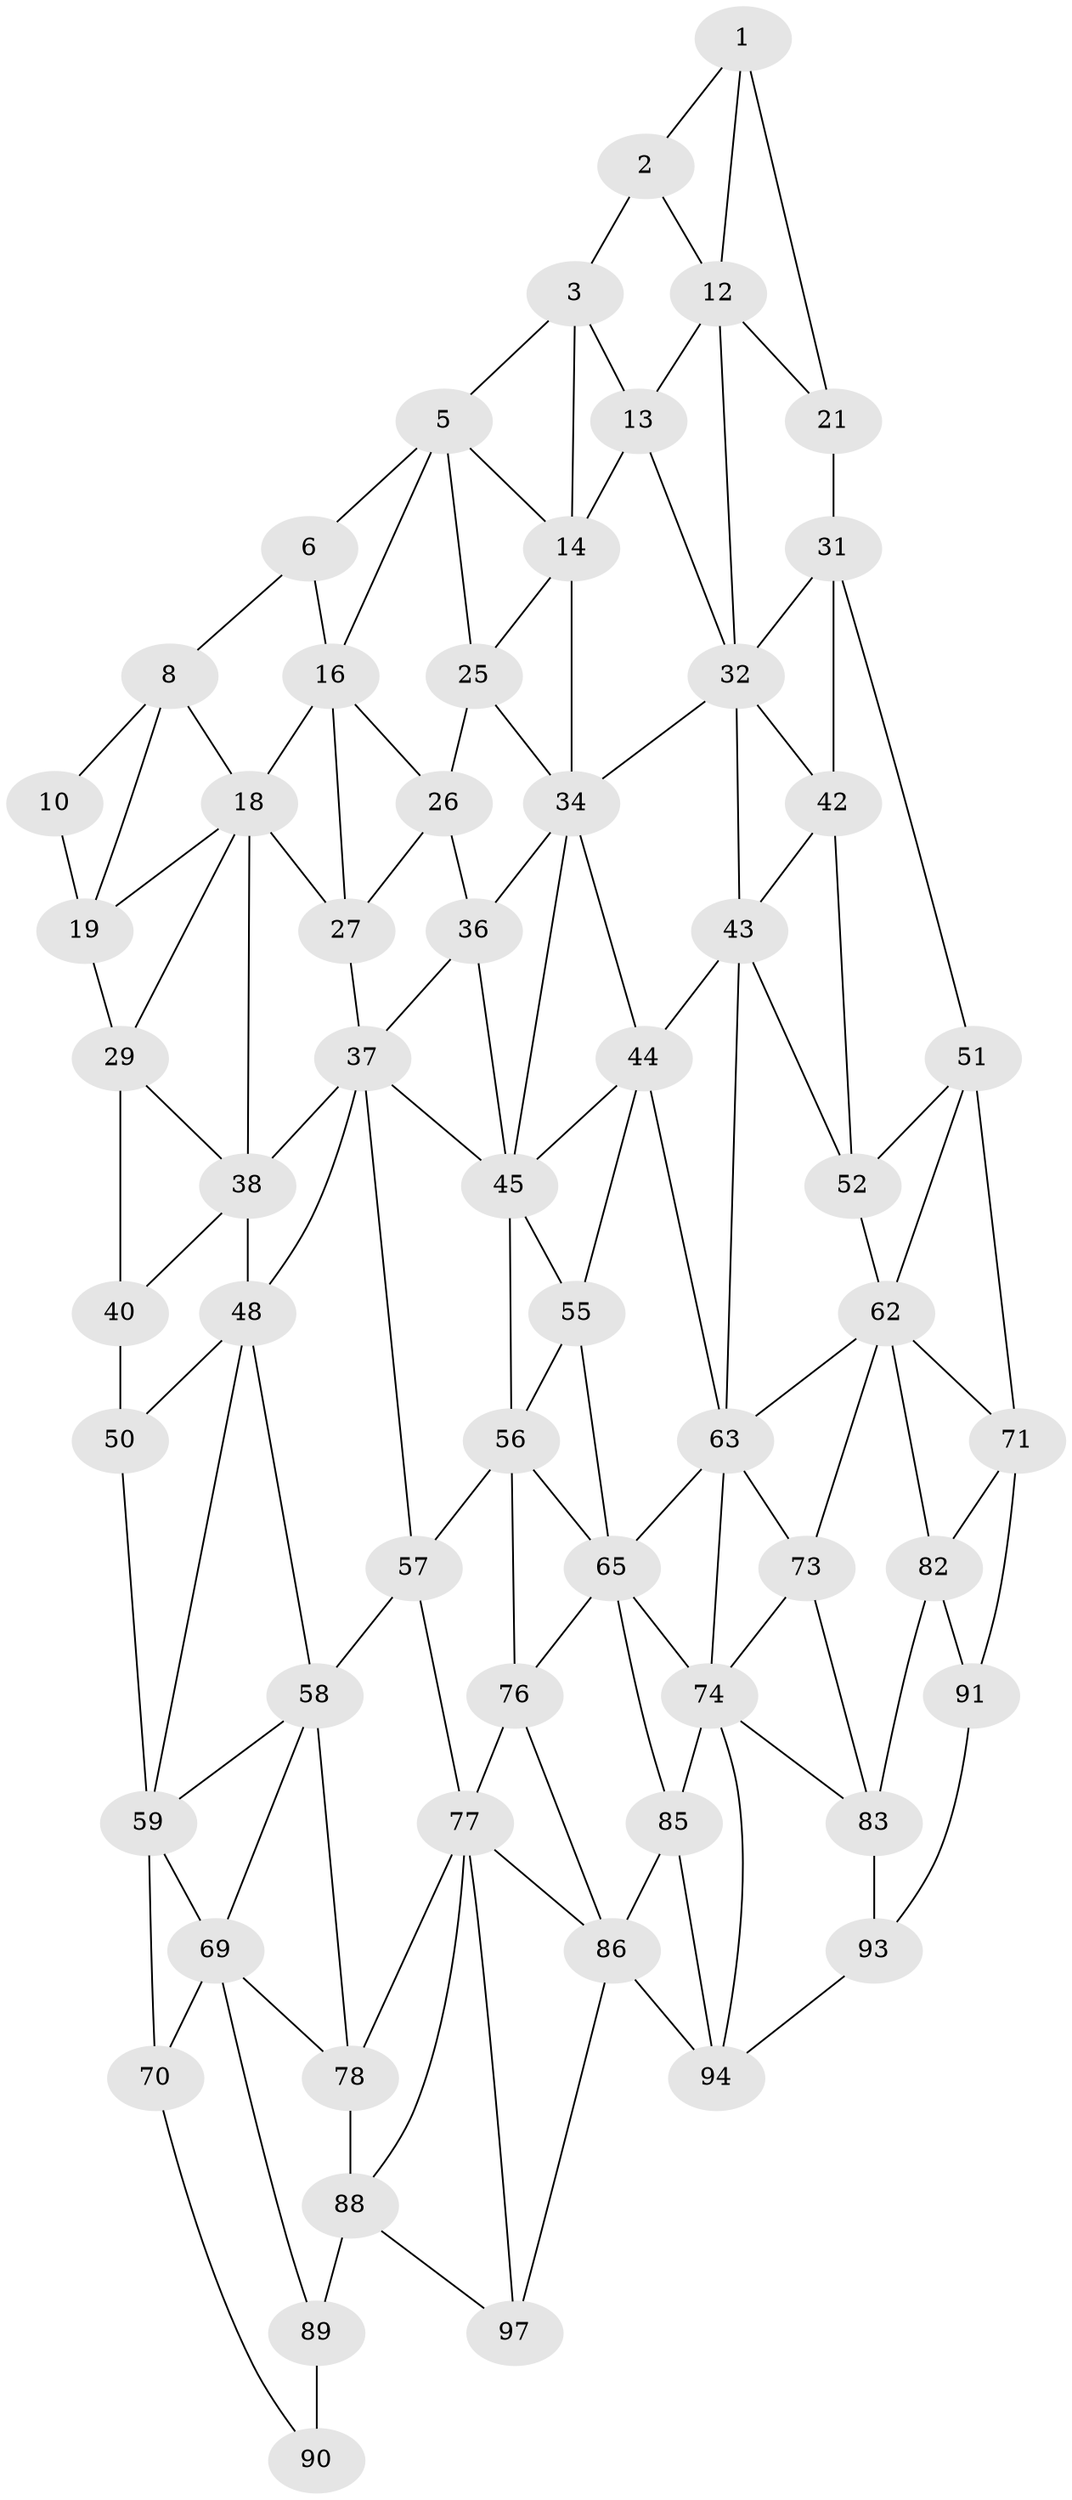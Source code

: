 // original degree distribution, {2: 0.04, 3: 0.32, 4: 0.64}
// Generated by graph-tools (version 1.1) at 2025/38/02/21/25 10:38:57]
// undirected, 60 vertices, 129 edges
graph export_dot {
graph [start="1"]
  node [color=gray90,style=filled];
  1 [super="+11"];
  2;
  3 [super="+4"];
  5 [super="+15"];
  6 [super="+7"];
  8 [super="+9"];
  10;
  12 [super="+22"];
  13 [super="+23"];
  14 [super="+24"];
  16 [super="+17"];
  18 [super="+28"];
  19 [super="+20"];
  21;
  25;
  26;
  27;
  29 [super="+30"];
  31 [super="+41"];
  32 [super="+33"];
  34 [super="+35"];
  36;
  37 [super="+47"];
  38 [super="+39"];
  40;
  42;
  43 [super="+53"];
  44 [super="+54"];
  45 [super="+46"];
  48 [super="+49"];
  50;
  51 [super="+61"];
  52;
  55;
  56 [super="+66"];
  57 [super="+67"];
  58 [super="+68"];
  59 [super="+60"];
  62 [super="+72"];
  63 [super="+64"];
  65 [super="+75"];
  69 [super="+79"];
  70 [super="+80"];
  71 [super="+81"];
  73;
  74 [super="+84"];
  76;
  77 [super="+87"];
  78;
  82;
  83;
  85;
  86 [super="+96"];
  88 [super="+98"];
  89 [super="+99"];
  90 [super="+100"];
  91 [super="+92"];
  93;
  94 [super="+95"];
  97;
  1 -- 2;
  1 -- 12;
  1 -- 21;
  2 -- 12;
  2 -- 3;
  3 -- 13;
  3 -- 5;
  3 -- 14;
  5 -- 6;
  5 -- 16;
  5 -- 25;
  5 -- 14;
  6 -- 16 [weight=2];
  6 -- 8;
  8 -- 18;
  8 -- 10;
  8 -- 19;
  10 -- 19;
  12 -- 13 [weight=2];
  12 -- 32;
  12 -- 21;
  13 -- 14 [weight=2];
  13 -- 32;
  14 -- 25;
  14 -- 34;
  16 -- 26;
  16 -- 18;
  16 -- 27;
  18 -- 19;
  18 -- 27;
  18 -- 29;
  18 -- 38;
  19 -- 29 [weight=2];
  21 -- 31;
  25 -- 26;
  25 -- 34;
  26 -- 36;
  26 -- 27;
  27 -- 37;
  29 -- 40;
  29 -- 38;
  31 -- 32;
  31 -- 42;
  31 -- 51;
  32 -- 42;
  32 -- 34;
  32 -- 43;
  34 -- 44;
  34 -- 36;
  34 -- 45;
  36 -- 37;
  36 -- 45;
  37 -- 38;
  37 -- 48;
  37 -- 57;
  37 -- 45;
  38 -- 48 [weight=2];
  38 -- 40;
  40 -- 50;
  42 -- 52;
  42 -- 43;
  43 -- 44 [weight=2];
  43 -- 52;
  43 -- 63;
  44 -- 45;
  44 -- 55;
  44 -- 63;
  45 -- 55;
  45 -- 56;
  48 -- 58;
  48 -- 50;
  48 -- 59;
  50 -- 59;
  51 -- 52;
  51 -- 62;
  51 -- 71;
  52 -- 62;
  55 -- 65;
  55 -- 56;
  56 -- 57 [weight=2];
  56 -- 65;
  56 -- 76;
  57 -- 58 [weight=2];
  57 -- 77;
  58 -- 59;
  58 -- 69;
  58 -- 78;
  59 -- 69;
  59 -- 70;
  62 -- 63;
  62 -- 73;
  62 -- 82;
  62 -- 71;
  63 -- 73;
  63 -- 65;
  63 -- 74;
  65 -- 74;
  65 -- 76;
  65 -- 85;
  69 -- 70 [weight=2];
  69 -- 89;
  69 -- 78;
  70 -- 90;
  71 -- 82;
  71 -- 91;
  73 -- 83;
  73 -- 74;
  74 -- 83;
  74 -- 85;
  74 -- 94;
  76 -- 86;
  76 -- 77;
  77 -- 78;
  77 -- 88;
  77 -- 97;
  77 -- 86;
  78 -- 88;
  82 -- 83;
  82 -- 91;
  83 -- 93;
  85 -- 86;
  85 -- 94;
  86 -- 94;
  86 -- 97;
  88 -- 89 [weight=2];
  88 -- 97;
  89 -- 90 [weight=2];
  91 -- 93;
  93 -- 94;
}
